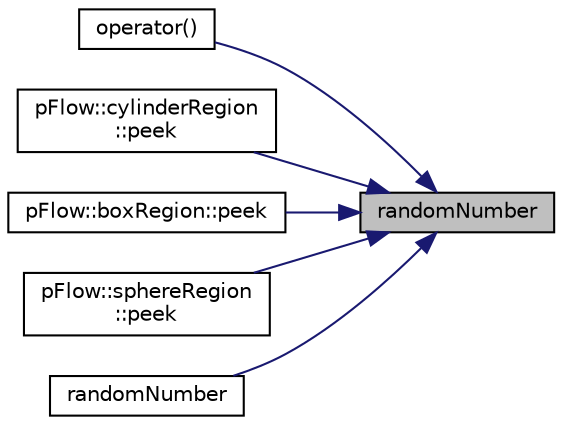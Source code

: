 digraph "randomNumber"
{
 // LATEX_PDF_SIZE
  edge [fontname="Helvetica",fontsize="10",labelfontname="Helvetica",labelfontsize="10"];
  node [fontname="Helvetica",fontsize="10",shape=record];
  rankdir="RL";
  Node1 [label="randomNumber",height=0.2,width=0.4,color="black", fillcolor="grey75", style="filled", fontcolor="black",tooltip=" "];
  Node1 -> Node2 [dir="back",color="midnightblue",fontsize="10",style="solid",fontname="Helvetica"];
  Node2 [label="operator()",height=0.2,width=0.4,color="black", fillcolor="white", style="filled",URL="$classpFlow_1_1uniformRandomReal.html#a9d44e8e9445d4e9f8d1c8201047cc0ea",tooltip=" "];
  Node1 -> Node3 [dir="back",color="midnightblue",fontsize="10",style="solid",fontname="Helvetica"];
  Node3 [label="pFlow::cylinderRegion\l::peek",height=0.2,width=0.4,color="black", fillcolor="white", style="filled",URL="$classpFlow_1_1cylinderRegion.html#a742999f822100111462c25118a0ce0fe",tooltip=" "];
  Node1 -> Node4 [dir="back",color="midnightblue",fontsize="10",style="solid",fontname="Helvetica"];
  Node4 [label="pFlow::boxRegion::peek",height=0.2,width=0.4,color="black", fillcolor="white", style="filled",URL="$classpFlow_1_1boxRegion.html#a742999f822100111462c25118a0ce0fe",tooltip=" "];
  Node1 -> Node5 [dir="back",color="midnightblue",fontsize="10",style="solid",fontname="Helvetica"];
  Node5 [label="pFlow::sphereRegion\l::peek",height=0.2,width=0.4,color="black", fillcolor="white", style="filled",URL="$classpFlow_1_1sphereRegion.html#a742999f822100111462c25118a0ce0fe",tooltip=" "];
  Node1 -> Node6 [dir="back",color="midnightblue",fontsize="10",style="solid",fontname="Helvetica"];
  Node6 [label="randomNumber",height=0.2,width=0.4,color="black", fillcolor="white", style="filled",URL="$classpFlow_1_1uniformRandomReal.html#aa636852a0612fc4c3d85704e6616b8ec",tooltip=" "];
}

